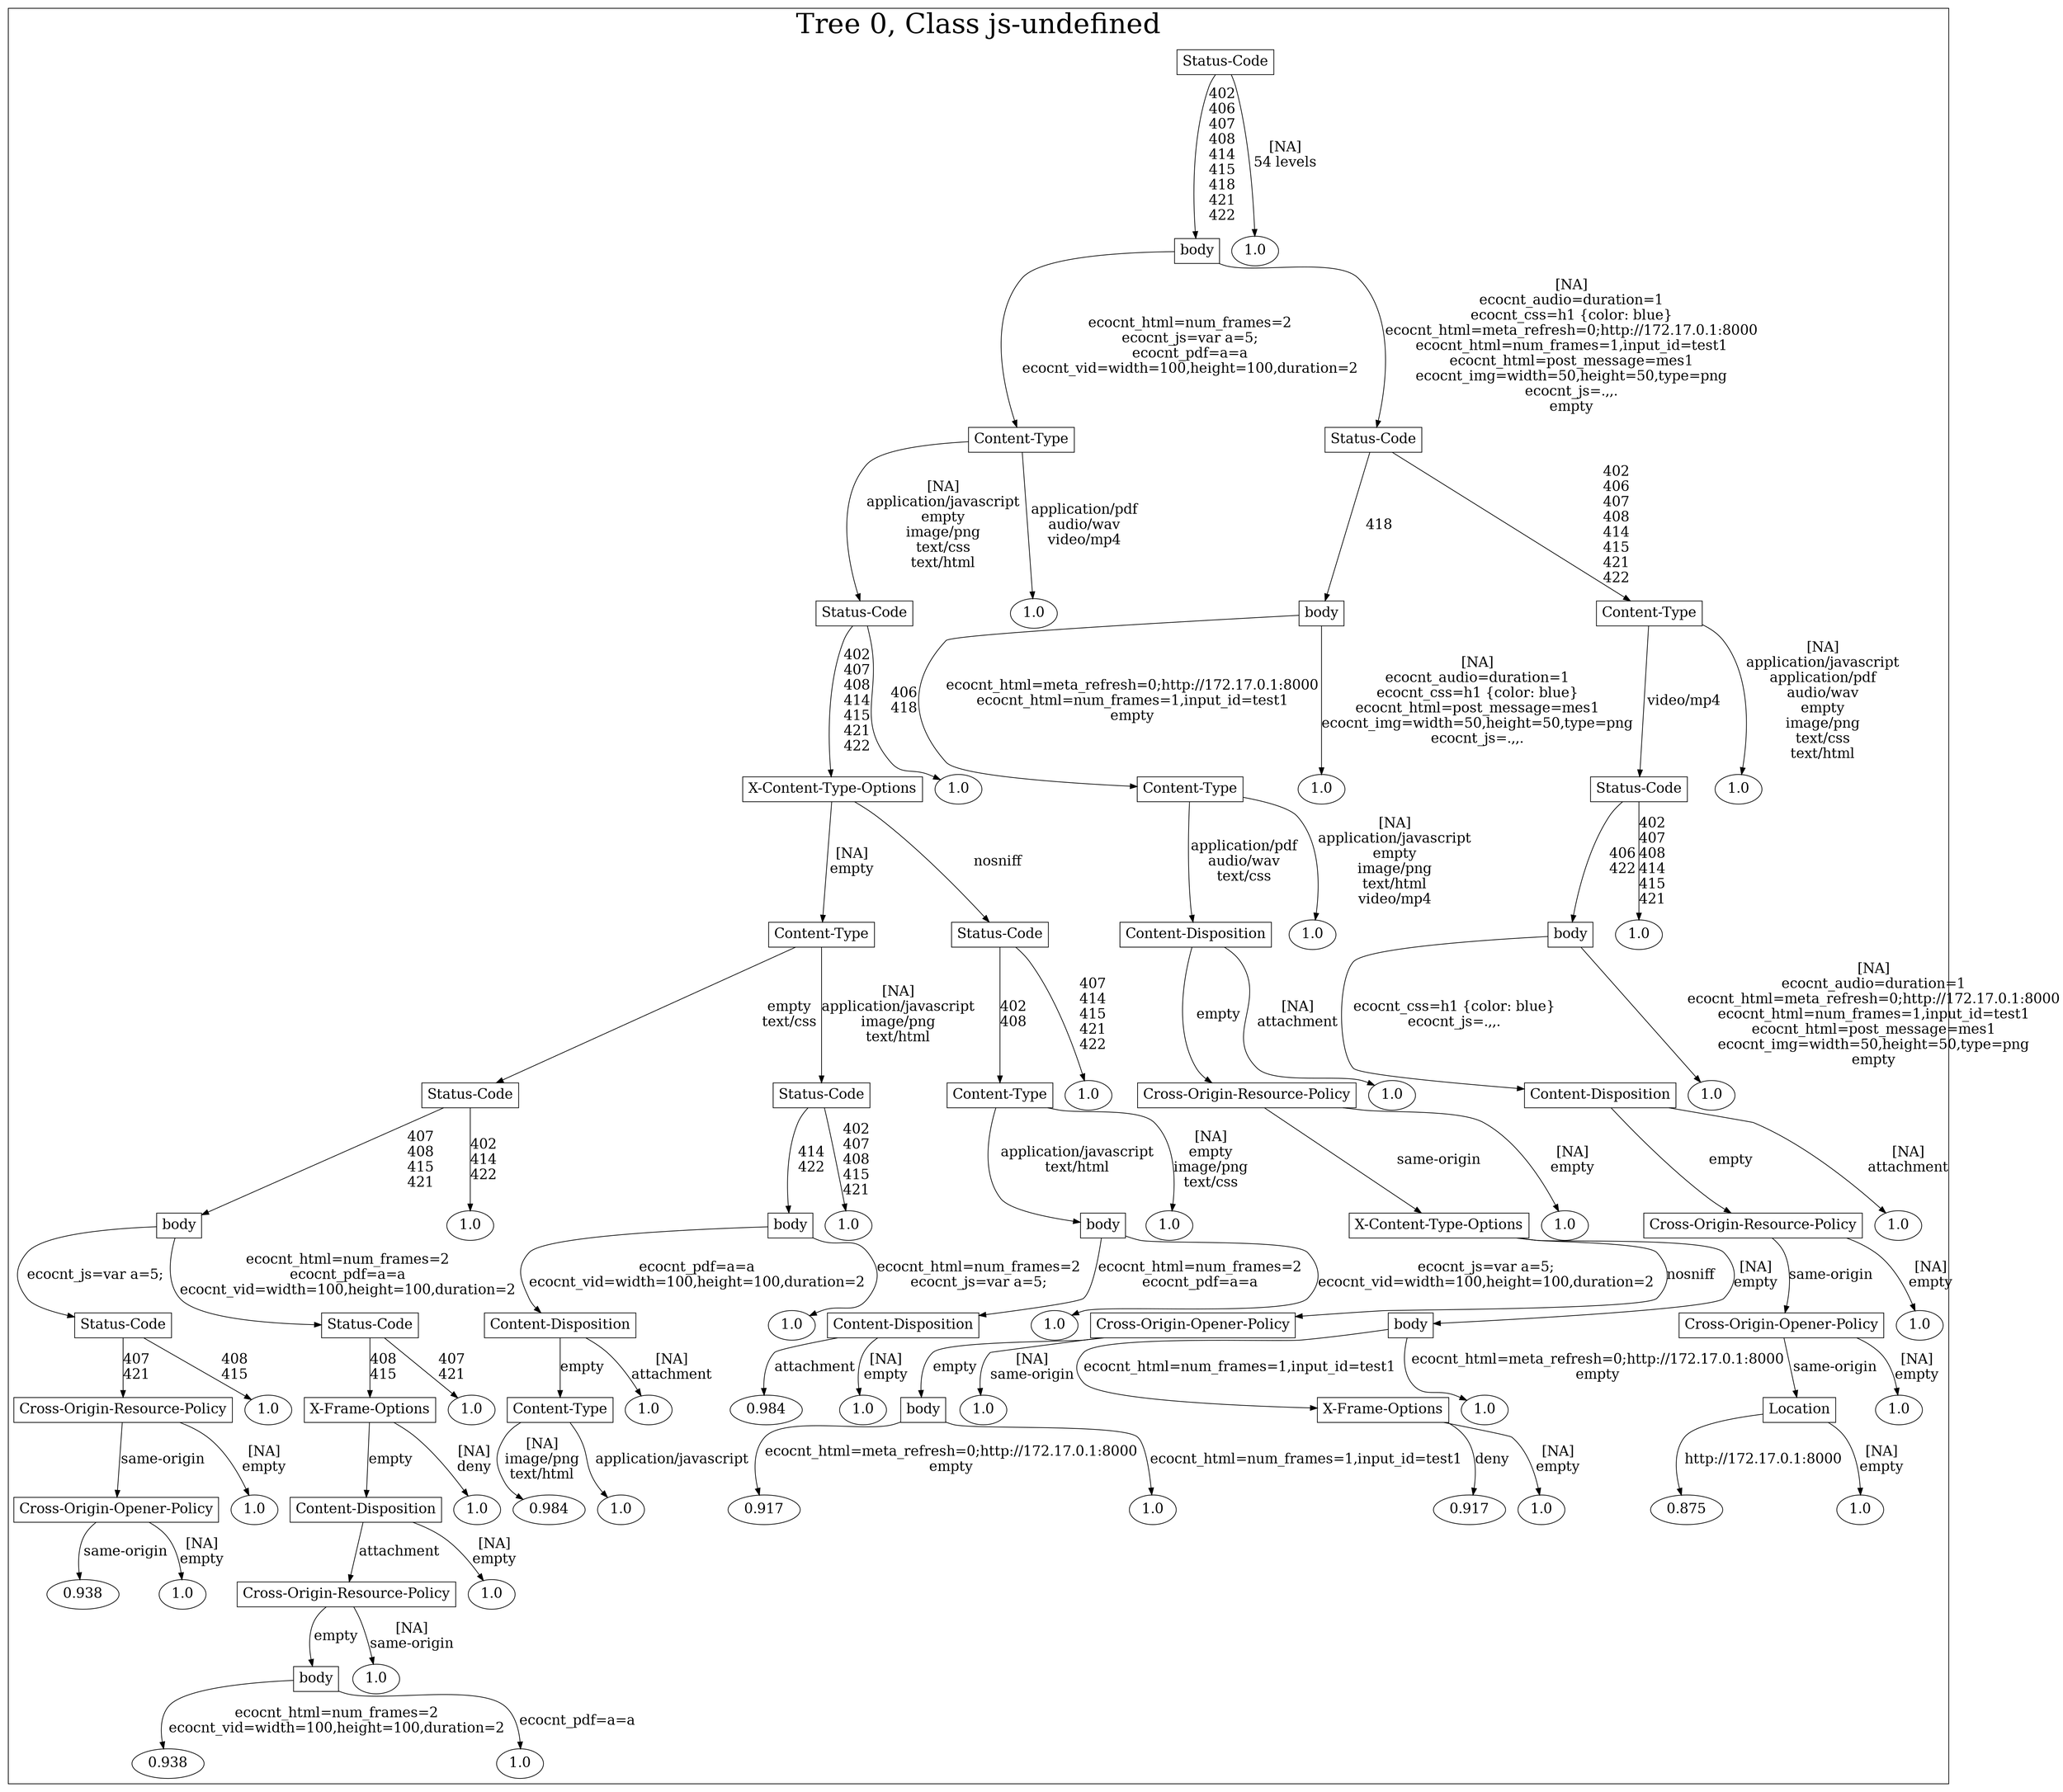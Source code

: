 /*
Generated by:
    http://https://github.com/h2oai/h2o-3/tree/master/h2o-genmodel/src/main/java/hex/genmodel/tools/PrintMojo.java
*/

/*
On a mac:

$ brew install graphviz
$ dot -Tpng file.gv -o file.png
$ open file.png
*/

digraph G {

subgraph cluster_0 {
/* Nodes */

/* Level 0 */
{
"SG_0_Node_0" [shape=box, fontsize=20, label="Status-Code"]
}

/* Level 1 */
{
"SG_0_Node_1" [shape=box, fontsize=20, label="body"]
"SG_0_Node_48" [fontsize=20, label="1.0"]
}

/* Level 2 */
{
"SG_0_Node_2" [shape=box, fontsize=20, label="Content-Type"]
"SG_0_Node_3" [shape=box, fontsize=20, label="Status-Code"]
}

/* Level 3 */
{
"SG_0_Node_4" [shape=box, fontsize=20, label="Status-Code"]
"SG_0_Node_49" [fontsize=20, label="1.0"]
"SG_0_Node_5" [shape=box, fontsize=20, label="body"]
"SG_0_Node_6" [shape=box, fontsize=20, label="Content-Type"]
}

/* Level 4 */
{
"SG_0_Node_7" [shape=box, fontsize=20, label="X-Content-Type-Options"]
"SG_0_Node_50" [fontsize=20, label="1.0"]
"SG_0_Node_8" [shape=box, fontsize=20, label="Content-Type"]
"SG_0_Node_51" [fontsize=20, label="1.0"]
"SG_0_Node_9" [shape=box, fontsize=20, label="Status-Code"]
"SG_0_Node_52" [fontsize=20, label="1.0"]
}

/* Level 5 */
{
"SG_0_Node_10" [shape=box, fontsize=20, label="Content-Type"]
"SG_0_Node_11" [shape=box, fontsize=20, label="Status-Code"]
"SG_0_Node_12" [shape=box, fontsize=20, label="Content-Disposition"]
"SG_0_Node_53" [fontsize=20, label="1.0"]
"SG_0_Node_13" [shape=box, fontsize=20, label="body"]
"SG_0_Node_54" [fontsize=20, label="1.0"]
}

/* Level 6 */
{
"SG_0_Node_14" [shape=box, fontsize=20, label="Status-Code"]
"SG_0_Node_15" [shape=box, fontsize=20, label="Status-Code"]
"SG_0_Node_16" [shape=box, fontsize=20, label="Content-Type"]
"SG_0_Node_55" [fontsize=20, label="1.0"]
"SG_0_Node_17" [shape=box, fontsize=20, label="Cross-Origin-Resource-Policy"]
"SG_0_Node_56" [fontsize=20, label="1.0"]
"SG_0_Node_18" [shape=box, fontsize=20, label="Content-Disposition"]
"SG_0_Node_57" [fontsize=20, label="1.0"]
}

/* Level 7 */
{
"SG_0_Node_19" [shape=box, fontsize=20, label="body"]
"SG_0_Node_58" [fontsize=20, label="1.0"]
"SG_0_Node_20" [shape=box, fontsize=20, label="body"]
"SG_0_Node_59" [fontsize=20, label="1.0"]
"SG_0_Node_21" [shape=box, fontsize=20, label="body"]
"SG_0_Node_60" [fontsize=20, label="1.0"]
"SG_0_Node_22" [shape=box, fontsize=20, label="X-Content-Type-Options"]
"SG_0_Node_61" [fontsize=20, label="1.0"]
"SG_0_Node_23" [shape=box, fontsize=20, label="Cross-Origin-Resource-Policy"]
"SG_0_Node_62" [fontsize=20, label="1.0"]
}

/* Level 8 */
{
"SG_0_Node_24" [shape=box, fontsize=20, label="Status-Code"]
"SG_0_Node_25" [shape=box, fontsize=20, label="Status-Code"]
"SG_0_Node_26" [shape=box, fontsize=20, label="Content-Disposition"]
"SG_0_Node_63" [fontsize=20, label="1.0"]
"SG_0_Node_27" [shape=box, fontsize=20, label="Content-Disposition"]
"SG_0_Node_64" [fontsize=20, label="1.0"]
"SG_0_Node_28" [shape=box, fontsize=20, label="Cross-Origin-Opener-Policy"]
"SG_0_Node_29" [shape=box, fontsize=20, label="body"]
"SG_0_Node_30" [shape=box, fontsize=20, label="Cross-Origin-Opener-Policy"]
"SG_0_Node_65" [fontsize=20, label="1.0"]
}

/* Level 9 */
{
"SG_0_Node_31" [shape=box, fontsize=20, label="Cross-Origin-Resource-Policy"]
"SG_0_Node_66" [fontsize=20, label="1.0"]
"SG_0_Node_32" [shape=box, fontsize=20, label="X-Frame-Options"]
"SG_0_Node_67" [fontsize=20, label="1.0"]
"SG_0_Node_33" [shape=box, fontsize=20, label="Content-Type"]
"SG_0_Node_68" [fontsize=20, label="1.0"]
"SG_0_Node_69" [fontsize=20, label="0.984"]
"SG_0_Node_70" [fontsize=20, label="1.0"]
"SG_0_Node_35" [shape=box, fontsize=20, label="body"]
"SG_0_Node_71" [fontsize=20, label="1.0"]
"SG_0_Node_36" [shape=box, fontsize=20, label="X-Frame-Options"]
"SG_0_Node_72" [fontsize=20, label="1.0"]
"SG_0_Node_37" [shape=box, fontsize=20, label="Location"]
"SG_0_Node_73" [fontsize=20, label="1.0"]
}

/* Level 10 */
{
"SG_0_Node_38" [shape=box, fontsize=20, label="Cross-Origin-Opener-Policy"]
"SG_0_Node_74" [fontsize=20, label="1.0"]
"SG_0_Node_39" [shape=box, fontsize=20, label="Content-Disposition"]
"SG_0_Node_75" [fontsize=20, label="1.0"]
"SG_0_Node_76" [fontsize=20, label="0.984"]
"SG_0_Node_77" [fontsize=20, label="1.0"]
"SG_0_Node_78" [fontsize=20, label="0.917"]
"SG_0_Node_79" [fontsize=20, label="1.0"]
"SG_0_Node_80" [fontsize=20, label="0.917"]
"SG_0_Node_81" [fontsize=20, label="1.0"]
"SG_0_Node_82" [fontsize=20, label="0.875"]
"SG_0_Node_83" [fontsize=20, label="1.0"]
}

/* Level 11 */
{
"SG_0_Node_84" [fontsize=20, label="0.938"]
"SG_0_Node_85" [fontsize=20, label="1.0"]
"SG_0_Node_45" [shape=box, fontsize=20, label="Cross-Origin-Resource-Policy"]
"SG_0_Node_86" [fontsize=20, label="1.0"]
}

/* Level 12 */
{
"SG_0_Node_46" [shape=box, fontsize=20, label="body"]
"SG_0_Node_87" [fontsize=20, label="1.0"]
}

/* Level 13 */
{
"SG_0_Node_88" [fontsize=20, label="0.938"]
"SG_0_Node_89" [fontsize=20, label="1.0"]
}

/* Edges */
"SG_0_Node_0" -> "SG_0_Node_1" [fontsize=20, label="402
406
407
408
414
415
418
421
422
"]
"SG_0_Node_0" -> "SG_0_Node_48" [fontsize=20, label="[NA]
54 levels
"]
"SG_0_Node_1" -> "SG_0_Node_2" [fontsize=20, label="ecocnt_html=num_frames=2
ecocnt_js=var a=5;
ecocnt_pdf=a=a
ecocnt_vid=width=100,height=100,duration=2
"]
"SG_0_Node_1" -> "SG_0_Node_3" [fontsize=20, label="[NA]
ecocnt_audio=duration=1
ecocnt_css=h1 {color: blue}
ecocnt_html=meta_refresh=0;http://172.17.0.1:8000
ecocnt_html=num_frames=1,input_id=test1
ecocnt_html=post_message=mes1
ecocnt_img=width=50,height=50,type=png
ecocnt_js=.,,.
empty
"]
"SG_0_Node_3" -> "SG_0_Node_5" [fontsize=20, label="418
"]
"SG_0_Node_3" -> "SG_0_Node_6" [fontsize=20, label="402
406
407
408
414
415
421
422
"]
"SG_0_Node_6" -> "SG_0_Node_9" [fontsize=20, label="video/mp4
"]
"SG_0_Node_6" -> "SG_0_Node_52" [fontsize=20, label="[NA]
application/javascript
application/pdf
audio/wav
empty
image/png
text/css
text/html
"]
"SG_0_Node_9" -> "SG_0_Node_13" [fontsize=20, label="406
422
"]
"SG_0_Node_9" -> "SG_0_Node_54" [fontsize=20, label="402
407
408
414
415
421
"]
"SG_0_Node_13" -> "SG_0_Node_18" [fontsize=20, label="ecocnt_css=h1 {color: blue}
ecocnt_js=.,,.
"]
"SG_0_Node_13" -> "SG_0_Node_57" [fontsize=20, label="[NA]
ecocnt_audio=duration=1
ecocnt_html=meta_refresh=0;http://172.17.0.1:8000
ecocnt_html=num_frames=1,input_id=test1
ecocnt_html=post_message=mes1
ecocnt_img=width=50,height=50,type=png
empty
"]
"SG_0_Node_18" -> "SG_0_Node_23" [fontsize=20, label="empty
"]
"SG_0_Node_18" -> "SG_0_Node_62" [fontsize=20, label="[NA]
attachment
"]
"SG_0_Node_23" -> "SG_0_Node_30" [fontsize=20, label="same-origin
"]
"SG_0_Node_23" -> "SG_0_Node_65" [fontsize=20, label="[NA]
empty
"]
"SG_0_Node_30" -> "SG_0_Node_37" [fontsize=20, label="same-origin
"]
"SG_0_Node_30" -> "SG_0_Node_73" [fontsize=20, label="[NA]
empty
"]
"SG_0_Node_37" -> "SG_0_Node_82" [fontsize=20, label="http://172.17.0.1:8000
"]
"SG_0_Node_37" -> "SG_0_Node_83" [fontsize=20, label="[NA]
empty
"]
"SG_0_Node_5" -> "SG_0_Node_8" [fontsize=20, label="ecocnt_html=meta_refresh=0;http://172.17.0.1:8000
ecocnt_html=num_frames=1,input_id=test1
empty
"]
"SG_0_Node_5" -> "SG_0_Node_51" [fontsize=20, label="[NA]
ecocnt_audio=duration=1
ecocnt_css=h1 {color: blue}
ecocnt_html=post_message=mes1
ecocnt_img=width=50,height=50,type=png
ecocnt_js=.,,.
"]
"SG_0_Node_8" -> "SG_0_Node_12" [fontsize=20, label="application/pdf
audio/wav
text/css
"]
"SG_0_Node_8" -> "SG_0_Node_53" [fontsize=20, label="[NA]
application/javascript
empty
image/png
text/html
video/mp4
"]
"SG_0_Node_12" -> "SG_0_Node_17" [fontsize=20, label="empty
"]
"SG_0_Node_12" -> "SG_0_Node_56" [fontsize=20, label="[NA]
attachment
"]
"SG_0_Node_17" -> "SG_0_Node_22" [fontsize=20, label="same-origin
"]
"SG_0_Node_17" -> "SG_0_Node_61" [fontsize=20, label="[NA]
empty
"]
"SG_0_Node_22" -> "SG_0_Node_28" [fontsize=20, label="nosniff
"]
"SG_0_Node_22" -> "SG_0_Node_29" [fontsize=20, label="[NA]
empty
"]
"SG_0_Node_29" -> "SG_0_Node_36" [fontsize=20, label="ecocnt_html=num_frames=1,input_id=test1
"]
"SG_0_Node_29" -> "SG_0_Node_72" [fontsize=20, label="ecocnt_html=meta_refresh=0;http://172.17.0.1:8000
empty
"]
"SG_0_Node_36" -> "SG_0_Node_80" [fontsize=20, label="deny
"]
"SG_0_Node_36" -> "SG_0_Node_81" [fontsize=20, label="[NA]
empty
"]
"SG_0_Node_28" -> "SG_0_Node_35" [fontsize=20, label="empty
"]
"SG_0_Node_28" -> "SG_0_Node_71" [fontsize=20, label="[NA]
same-origin
"]
"SG_0_Node_35" -> "SG_0_Node_78" [fontsize=20, label="ecocnt_html=meta_refresh=0;http://172.17.0.1:8000
empty
"]
"SG_0_Node_35" -> "SG_0_Node_79" [fontsize=20, label="ecocnt_html=num_frames=1,input_id=test1
"]
"SG_0_Node_2" -> "SG_0_Node_4" [fontsize=20, label="[NA]
application/javascript
empty
image/png
text/css
text/html
"]
"SG_0_Node_2" -> "SG_0_Node_49" [fontsize=20, label="application/pdf
audio/wav
video/mp4
"]
"SG_0_Node_4" -> "SG_0_Node_7" [fontsize=20, label="402
407
408
414
415
421
422
"]
"SG_0_Node_4" -> "SG_0_Node_50" [fontsize=20, label="406
418
"]
"SG_0_Node_7" -> "SG_0_Node_10" [fontsize=20, label="[NA]
empty
"]
"SG_0_Node_7" -> "SG_0_Node_11" [fontsize=20, label="nosniff
"]
"SG_0_Node_11" -> "SG_0_Node_16" [fontsize=20, label="402
408
"]
"SG_0_Node_11" -> "SG_0_Node_55" [fontsize=20, label="407
414
415
421
422
"]
"SG_0_Node_16" -> "SG_0_Node_21" [fontsize=20, label="application/javascript
text/html
"]
"SG_0_Node_16" -> "SG_0_Node_60" [fontsize=20, label="[NA]
empty
image/png
text/css
"]
"SG_0_Node_21" -> "SG_0_Node_27" [fontsize=20, label="ecocnt_html=num_frames=2
ecocnt_pdf=a=a
"]
"SG_0_Node_21" -> "SG_0_Node_64" [fontsize=20, label="ecocnt_js=var a=5;
ecocnt_vid=width=100,height=100,duration=2
"]
"SG_0_Node_27" -> "SG_0_Node_69" [fontsize=20, label="attachment
"]
"SG_0_Node_27" -> "SG_0_Node_70" [fontsize=20, label="[NA]
empty
"]
"SG_0_Node_10" -> "SG_0_Node_14" [fontsize=20, label="empty
text/css
"]
"SG_0_Node_10" -> "SG_0_Node_15" [fontsize=20, label="[NA]
application/javascript
image/png
text/html
"]
"SG_0_Node_15" -> "SG_0_Node_20" [fontsize=20, label="414
422
"]
"SG_0_Node_15" -> "SG_0_Node_59" [fontsize=20, label="402
407
408
415
421
"]
"SG_0_Node_20" -> "SG_0_Node_26" [fontsize=20, label="ecocnt_pdf=a=a
ecocnt_vid=width=100,height=100,duration=2
"]
"SG_0_Node_20" -> "SG_0_Node_63" [fontsize=20, label="ecocnt_html=num_frames=2
ecocnt_js=var a=5;
"]
"SG_0_Node_26" -> "SG_0_Node_33" [fontsize=20, label="empty
"]
"SG_0_Node_26" -> "SG_0_Node_68" [fontsize=20, label="[NA]
attachment
"]
"SG_0_Node_33" -> "SG_0_Node_76" [fontsize=20, label="[NA]
image/png
text/html
"]
"SG_0_Node_33" -> "SG_0_Node_77" [fontsize=20, label="application/javascript
"]
"SG_0_Node_14" -> "SG_0_Node_19" [fontsize=20, label="407
408
415
421
"]
"SG_0_Node_14" -> "SG_0_Node_58" [fontsize=20, label="402
414
422
"]
"SG_0_Node_19" -> "SG_0_Node_24" [fontsize=20, label="ecocnt_js=var a=5;
"]
"SG_0_Node_19" -> "SG_0_Node_25" [fontsize=20, label="ecocnt_html=num_frames=2
ecocnt_pdf=a=a
ecocnt_vid=width=100,height=100,duration=2
"]
"SG_0_Node_25" -> "SG_0_Node_32" [fontsize=20, label="408
415
"]
"SG_0_Node_25" -> "SG_0_Node_67" [fontsize=20, label="407
421
"]
"SG_0_Node_32" -> "SG_0_Node_39" [fontsize=20, label="empty
"]
"SG_0_Node_32" -> "SG_0_Node_75" [fontsize=20, label="[NA]
deny
"]
"SG_0_Node_39" -> "SG_0_Node_45" [fontsize=20, label="attachment
"]
"SG_0_Node_39" -> "SG_0_Node_86" [fontsize=20, label="[NA]
empty
"]
"SG_0_Node_45" -> "SG_0_Node_46" [fontsize=20, label="empty
"]
"SG_0_Node_45" -> "SG_0_Node_87" [fontsize=20, label="[NA]
same-origin
"]
"SG_0_Node_46" -> "SG_0_Node_88" [fontsize=20, label="ecocnt_html=num_frames=2
ecocnt_vid=width=100,height=100,duration=2
"]
"SG_0_Node_46" -> "SG_0_Node_89" [fontsize=20, label="ecocnt_pdf=a=a
"]
"SG_0_Node_24" -> "SG_0_Node_31" [fontsize=20, label="407
421
"]
"SG_0_Node_24" -> "SG_0_Node_66" [fontsize=20, label="408
415
"]
"SG_0_Node_31" -> "SG_0_Node_38" [fontsize=20, label="same-origin
"]
"SG_0_Node_31" -> "SG_0_Node_74" [fontsize=20, label="[NA]
empty
"]
"SG_0_Node_38" -> "SG_0_Node_84" [fontsize=20, label="same-origin
"]
"SG_0_Node_38" -> "SG_0_Node_85" [fontsize=20, label="[NA]
empty
"]

fontsize=40
label="Tree 0, Class js-undefined"
}

}

